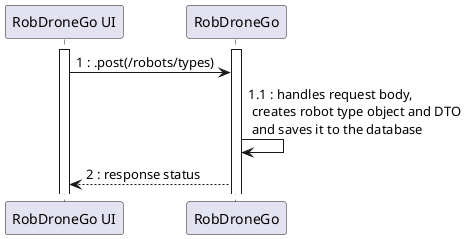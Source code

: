 @startuml
participant "RobDroneGo UI" as UI
participant "RobDroneGo" as API

activate UI
activate API
UI -> API : 1 : .post(/robots/types)
API -> API : 1.1 : handles request body, \n creates robot type object and DTO \n and saves it to the database
API --> UI : 2 : response status

@enduml